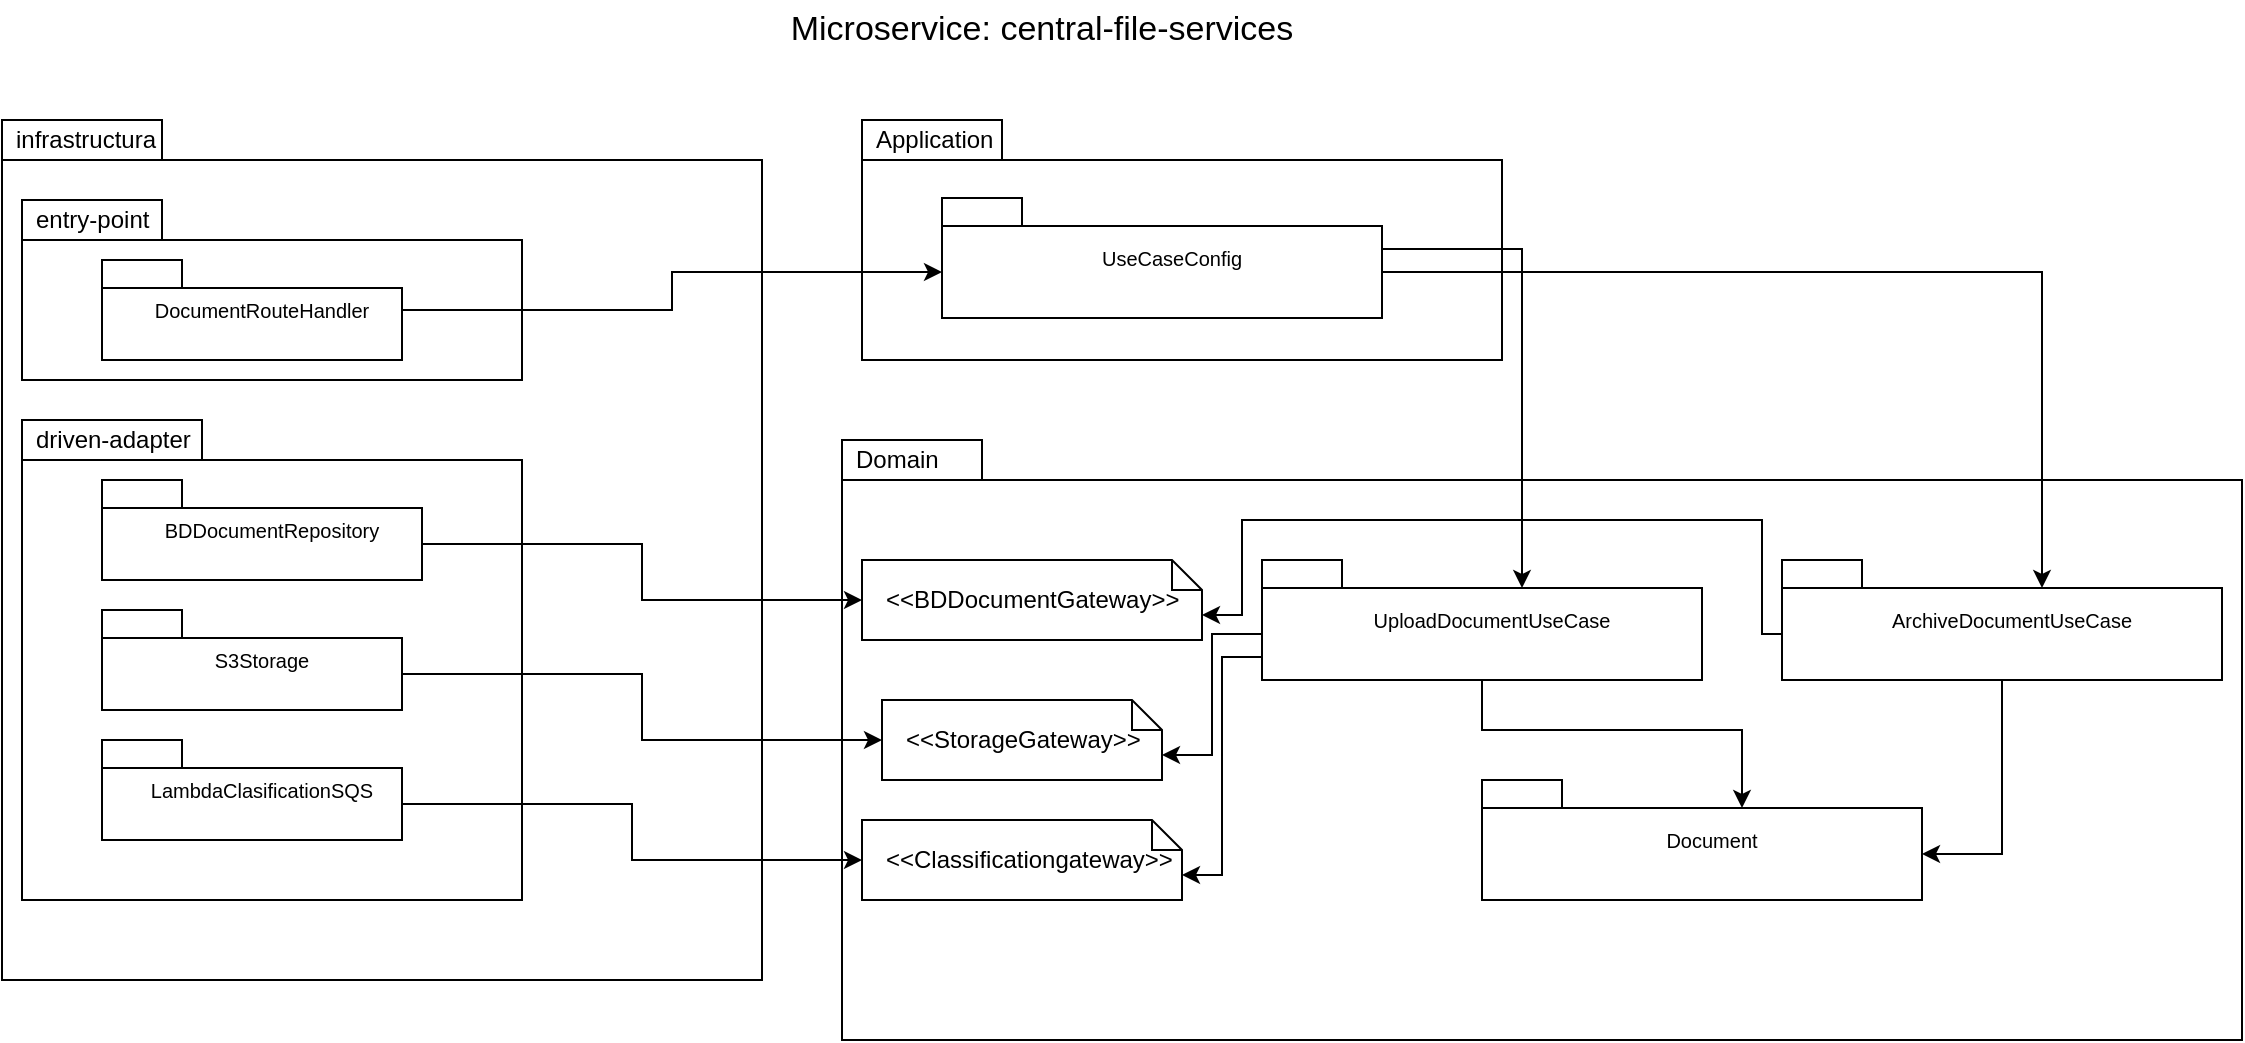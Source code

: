 <mxfile version="27.1.6">
  <diagram name="Página-1" id="DLqWTkpGS7aShhLpKxMu">
    <mxGraphModel dx="1223" dy="220" grid="1" gridSize="10" guides="1" tooltips="1" connect="1" arrows="1" fold="1" page="1" pageScale="1" pageWidth="827" pageHeight="1169" math="0" shadow="0">
      <root>
        <mxCell id="0" />
        <mxCell id="1" parent="0" />
        <mxCell id="7NZYWk-eq1FhUwQUjXSA-10" value="infrastructura" style="shape=folder;xSize=90;align=left;spacingLeft=10;align=left;verticalAlign=top;spacingLeft=5;spacingTop=-4;tabWidth=80;tabHeight=20;tabPosition=left;html=1;recursiveResize=0;" vertex="1" parent="1">
          <mxGeometry x="-150" y="90" width="380" height="430" as="geometry" />
        </mxCell>
        <mxCell id="7NZYWk-eq1FhUwQUjXSA-4" value="entry-point" style="shape=folder;xSize=90;align=left;spacingLeft=10;align=left;verticalAlign=top;spacingLeft=5;spacingTop=-4;tabWidth=70;tabHeight=20;tabPosition=left;html=1;recursiveResize=0;" vertex="1" parent="1">
          <mxGeometry x="-140" y="130" width="250" height="90" as="geometry" />
        </mxCell>
        <mxCell id="7NZYWk-eq1FhUwQUjXSA-5" value="DocumentRouteHandler" style="strokeColor=inherit;fillColor=inherit;gradientColor=inherit;shape=folder;spacingLeft=10;tabWidth=40;tabHeight=14;tabPosition=left;fontSize=10;html=1;whiteSpace=wrap;" vertex="1" parent="7NZYWk-eq1FhUwQUjXSA-4">
          <mxGeometry x="40" y="30" width="150" height="50" as="geometry" />
        </mxCell>
        <mxCell id="7NZYWk-eq1FhUwQUjXSA-8" value="Application&lt;div&gt;&lt;br&gt;&lt;/div&gt;" style="shape=folder;xSize=90;align=left;spacingLeft=10;align=left;verticalAlign=top;spacingLeft=5;spacingTop=-4;tabWidth=70;tabHeight=20;tabPosition=left;html=1;recursiveResize=0;" vertex="1" parent="1">
          <mxGeometry x="280" y="90" width="320" height="120" as="geometry" />
        </mxCell>
        <mxCell id="7NZYWk-eq1FhUwQUjXSA-9" value="UseCaseConfig" style="strokeColor=inherit;fillColor=inherit;gradientColor=inherit;shape=folder;spacingLeft=10;tabWidth=40;tabHeight=14;tabPosition=left;fontSize=10;html=1;whiteSpace=wrap;" vertex="1" parent="7NZYWk-eq1FhUwQUjXSA-8">
          <mxGeometry x="40" y="39" width="220" height="60" as="geometry" />
        </mxCell>
        <mxCell id="7NZYWk-eq1FhUwQUjXSA-12" value="driven-adapter" style="shape=folder;xSize=90;align=left;spacingLeft=10;align=left;verticalAlign=top;spacingLeft=5;spacingTop=-4;tabWidth=90;tabHeight=20;tabPosition=left;html=1;recursiveResize=0;" vertex="1" parent="1">
          <mxGeometry x="-140" y="240" width="250" height="240" as="geometry" />
        </mxCell>
        <mxCell id="7NZYWk-eq1FhUwQUjXSA-13" value="BDDocumentRepository" style="strokeColor=inherit;fillColor=inherit;gradientColor=inherit;shape=folder;spacingLeft=10;tabWidth=40;tabHeight=14;tabPosition=left;fontSize=10;html=1;whiteSpace=wrap;" vertex="1" parent="7NZYWk-eq1FhUwQUjXSA-12">
          <mxGeometry x="40" y="30" width="160" height="50" as="geometry" />
        </mxCell>
        <mxCell id="7NZYWk-eq1FhUwQUjXSA-14" value="S3Storage" style="strokeColor=inherit;fillColor=inherit;gradientColor=inherit;shape=folder;spacingLeft=10;tabWidth=40;tabHeight=14;tabPosition=left;fontSize=10;html=1;whiteSpace=wrap;" vertex="1" parent="7NZYWk-eq1FhUwQUjXSA-12">
          <mxGeometry x="40" y="95" width="150" height="50" as="geometry" />
        </mxCell>
        <mxCell id="7NZYWk-eq1FhUwQUjXSA-15" value="LambdaClasificationSQS" style="strokeColor=inherit;fillColor=inherit;gradientColor=inherit;shape=folder;spacingLeft=10;tabWidth=40;tabHeight=14;tabPosition=left;fontSize=10;html=1;whiteSpace=wrap;" vertex="1" parent="7NZYWk-eq1FhUwQUjXSA-12">
          <mxGeometry x="40" y="160" width="150" height="50" as="geometry" />
        </mxCell>
        <mxCell id="7NZYWk-eq1FhUwQUjXSA-16" value="&lt;div&gt;Domain&lt;/div&gt;" style="shape=folder;xSize=90;align=left;spacingLeft=10;align=left;verticalAlign=top;spacingLeft=5;spacingTop=-4;tabWidth=70;tabHeight=20;tabPosition=left;html=1;recursiveResize=0;" vertex="1" parent="1">
          <mxGeometry x="270" y="250" width="700" height="300" as="geometry" />
        </mxCell>
        <mxCell id="7NZYWk-eq1FhUwQUjXSA-17" value="UploadDocumentUseCase" style="strokeColor=inherit;fillColor=inherit;gradientColor=inherit;shape=folder;spacingLeft=10;tabWidth=40;tabHeight=14;tabPosition=left;fontSize=10;html=1;whiteSpace=wrap;" vertex="1" parent="7NZYWk-eq1FhUwQUjXSA-16">
          <mxGeometry x="210" y="60" width="220" height="60" as="geometry" />
        </mxCell>
        <mxCell id="7NZYWk-eq1FhUwQUjXSA-18" value="&lt;div&gt;ArchiveDocumentUseCase&lt;/div&gt;" style="strokeColor=inherit;fillColor=inherit;gradientColor=inherit;shape=folder;spacingLeft=10;tabWidth=40;tabHeight=14;tabPosition=left;fontSize=10;html=1;whiteSpace=wrap;" vertex="1" parent="7NZYWk-eq1FhUwQUjXSA-16">
          <mxGeometry x="470" y="60" width="220" height="60" as="geometry" />
        </mxCell>
        <mxCell id="7NZYWk-eq1FhUwQUjXSA-20" value="&amp;lt;&amp;lt;BDDocumentGateway&amp;gt;&amp;gt;" style="shape=note;size=15;align=left;spacingLeft=10;html=1;whiteSpace=wrap;" vertex="1" parent="7NZYWk-eq1FhUwQUjXSA-16">
          <mxGeometry x="10" y="60" width="170" height="40" as="geometry" />
        </mxCell>
        <mxCell id="7NZYWk-eq1FhUwQUjXSA-21" value="&amp;lt;&amp;lt;StorageGateway&amp;gt;&amp;gt;" style="shape=note;size=15;align=left;spacingLeft=10;html=1;whiteSpace=wrap;" vertex="1" parent="7NZYWk-eq1FhUwQUjXSA-16">
          <mxGeometry x="20" y="130" width="140" height="40" as="geometry" />
        </mxCell>
        <mxCell id="7NZYWk-eq1FhUwQUjXSA-22" value="&amp;lt;&amp;lt;Classificationgateway&amp;gt;&amp;gt;" style="shape=note;size=15;align=left;spacingLeft=10;html=1;whiteSpace=wrap;" vertex="1" parent="7NZYWk-eq1FhUwQUjXSA-16">
          <mxGeometry x="10" y="190" width="160" height="40" as="geometry" />
        </mxCell>
        <mxCell id="7NZYWk-eq1FhUwQUjXSA-33" style="edgeStyle=orthogonalEdgeStyle;rounded=0;orthogonalLoop=1;jettySize=auto;html=1;exitX=0;exitY=0;exitDx=0;exitDy=37;exitPerimeter=0;entryX=0;entryY=0;entryDx=170;entryDy=27.5;entryPerimeter=0;" edge="1" parent="7NZYWk-eq1FhUwQUjXSA-16" source="7NZYWk-eq1FhUwQUjXSA-18" target="7NZYWk-eq1FhUwQUjXSA-20">
          <mxGeometry relative="1" as="geometry">
            <Array as="points">
              <mxPoint x="460" y="97" />
              <mxPoint x="460" y="40" />
              <mxPoint x="200" y="40" />
              <mxPoint x="200" y="87" />
            </Array>
          </mxGeometry>
        </mxCell>
        <mxCell id="7NZYWk-eq1FhUwQUjXSA-39" style="edgeStyle=orthogonalEdgeStyle;rounded=0;orthogonalLoop=1;jettySize=auto;html=1;exitX=0;exitY=0;exitDx=0;exitDy=37;exitPerimeter=0;entryX=0;entryY=0;entryDx=140;entryDy=27.5;entryPerimeter=0;" edge="1" parent="7NZYWk-eq1FhUwQUjXSA-16" source="7NZYWk-eq1FhUwQUjXSA-17" target="7NZYWk-eq1FhUwQUjXSA-21">
          <mxGeometry relative="1" as="geometry" />
        </mxCell>
        <mxCell id="7NZYWk-eq1FhUwQUjXSA-40" style="edgeStyle=orthogonalEdgeStyle;rounded=0;orthogonalLoop=1;jettySize=auto;html=1;exitX=0;exitY=0;exitDx=0;exitDy=48.5;exitPerimeter=0;entryX=0;entryY=0;entryDx=160;entryDy=27.5;entryPerimeter=0;" edge="1" parent="7NZYWk-eq1FhUwQUjXSA-16" source="7NZYWk-eq1FhUwQUjXSA-17" target="7NZYWk-eq1FhUwQUjXSA-22">
          <mxGeometry relative="1" as="geometry" />
        </mxCell>
        <mxCell id="7NZYWk-eq1FhUwQUjXSA-23" style="edgeStyle=orthogonalEdgeStyle;rounded=0;orthogonalLoop=1;jettySize=auto;html=1;entryX=0;entryY=0;entryDx=0;entryDy=37;entryPerimeter=0;" edge="1" parent="1" source="7NZYWk-eq1FhUwQUjXSA-5" target="7NZYWk-eq1FhUwQUjXSA-9">
          <mxGeometry relative="1" as="geometry" />
        </mxCell>
        <mxCell id="7NZYWk-eq1FhUwQUjXSA-19" value="Document" style="strokeColor=inherit;fillColor=inherit;gradientColor=inherit;shape=folder;spacingLeft=10;tabWidth=40;tabHeight=14;tabPosition=left;fontSize=10;html=1;whiteSpace=wrap;" vertex="1" parent="1">
          <mxGeometry x="590" y="420" width="220" height="60" as="geometry" />
        </mxCell>
        <mxCell id="7NZYWk-eq1FhUwQUjXSA-28" style="edgeStyle=orthogonalEdgeStyle;rounded=0;orthogonalLoop=1;jettySize=auto;html=1;exitX=0;exitY=0;exitDx=220;exitDy=37;exitPerimeter=0;entryX=0;entryY=0;entryDx=130;entryDy=14;entryPerimeter=0;" edge="1" parent="1" source="7NZYWk-eq1FhUwQUjXSA-9" target="7NZYWk-eq1FhUwQUjXSA-18">
          <mxGeometry relative="1" as="geometry" />
        </mxCell>
        <mxCell id="7NZYWk-eq1FhUwQUjXSA-29" style="edgeStyle=orthogonalEdgeStyle;rounded=0;orthogonalLoop=1;jettySize=auto;html=1;exitX=0;exitY=0;exitDx=220;exitDy=25.5;exitPerimeter=0;entryX=0;entryY=0;entryDx=130;entryDy=14;entryPerimeter=0;" edge="1" parent="1" source="7NZYWk-eq1FhUwQUjXSA-9" target="7NZYWk-eq1FhUwQUjXSA-17">
          <mxGeometry relative="1" as="geometry" />
        </mxCell>
        <mxCell id="7NZYWk-eq1FhUwQUjXSA-30" style="edgeStyle=orthogonalEdgeStyle;rounded=0;orthogonalLoop=1;jettySize=auto;html=1;exitX=0.5;exitY=1;exitDx=0;exitDy=0;exitPerimeter=0;entryX=0;entryY=0;entryDx=130;entryDy=14;entryPerimeter=0;" edge="1" parent="1" source="7NZYWk-eq1FhUwQUjXSA-17" target="7NZYWk-eq1FhUwQUjXSA-19">
          <mxGeometry relative="1" as="geometry" />
        </mxCell>
        <mxCell id="7NZYWk-eq1FhUwQUjXSA-31" style="edgeStyle=orthogonalEdgeStyle;rounded=0;orthogonalLoop=1;jettySize=auto;html=1;exitX=0.5;exitY=1;exitDx=0;exitDy=0;exitPerimeter=0;entryX=0;entryY=0;entryDx=220;entryDy=37;entryPerimeter=0;" edge="1" parent="1" source="7NZYWk-eq1FhUwQUjXSA-18" target="7NZYWk-eq1FhUwQUjXSA-19">
          <mxGeometry relative="1" as="geometry" />
        </mxCell>
        <mxCell id="7NZYWk-eq1FhUwQUjXSA-36" style="edgeStyle=orthogonalEdgeStyle;rounded=0;orthogonalLoop=1;jettySize=auto;html=1;exitX=0;exitY=0;exitDx=150;exitDy=32;exitPerimeter=0;" edge="1" parent="1" source="7NZYWk-eq1FhUwQUjXSA-15" target="7NZYWk-eq1FhUwQUjXSA-22">
          <mxGeometry relative="1" as="geometry" />
        </mxCell>
        <mxCell id="7NZYWk-eq1FhUwQUjXSA-37" style="edgeStyle=orthogonalEdgeStyle;rounded=0;orthogonalLoop=1;jettySize=auto;html=1;exitX=0;exitY=0;exitDx=150;exitDy=32;exitPerimeter=0;entryX=0;entryY=0.5;entryDx=0;entryDy=0;entryPerimeter=0;" edge="1" parent="1" source="7NZYWk-eq1FhUwQUjXSA-14" target="7NZYWk-eq1FhUwQUjXSA-21">
          <mxGeometry relative="1" as="geometry" />
        </mxCell>
        <mxCell id="7NZYWk-eq1FhUwQUjXSA-38" style="edgeStyle=orthogonalEdgeStyle;rounded=0;orthogonalLoop=1;jettySize=auto;html=1;exitX=0;exitY=0;exitDx=160;exitDy=32;exitPerimeter=0;entryX=0;entryY=0.5;entryDx=0;entryDy=0;entryPerimeter=0;" edge="1" parent="1" source="7NZYWk-eq1FhUwQUjXSA-13" target="7NZYWk-eq1FhUwQUjXSA-20">
          <mxGeometry relative="1" as="geometry" />
        </mxCell>
        <mxCell id="7NZYWk-eq1FhUwQUjXSA-48" value="&lt;font style=&quot;font-size: 17px;&quot;&gt;Microservice: central-file-services&lt;/font&gt;" style="text;html=1;align=center;verticalAlign=middle;whiteSpace=wrap;rounded=0;strokeWidth=3;" vertex="1" parent="1">
          <mxGeometry x="220" y="30" width="300" height="30" as="geometry" />
        </mxCell>
      </root>
    </mxGraphModel>
  </diagram>
</mxfile>
